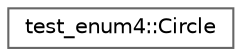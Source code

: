 digraph "类继承关系图"
{
 // LATEX_PDF_SIZE
  bgcolor="transparent";
  edge [fontname=Helvetica,fontsize=10,labelfontname=Helvetica,labelfontsize=10];
  node [fontname=Helvetica,fontsize=10,shape=box,height=0.2,width=0.4];
  rankdir="LR";
  Node0 [id="Node000000",label="test_enum4::Circle",height=0.2,width=0.4,color="grey40", fillcolor="white", style="filled",URL="$structtest__enum4_1_1_circle.html",tooltip=" "];
}

